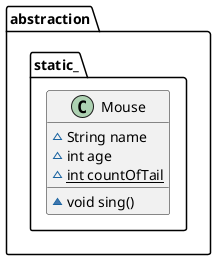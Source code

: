 @startuml
'UML 상 static 멤버의 겨우 밑줄 표기
class abstraction.static_.Mouse {
~ String name
~ int age
~ {static} int countOfTail
~ void sing()
}
@enduml